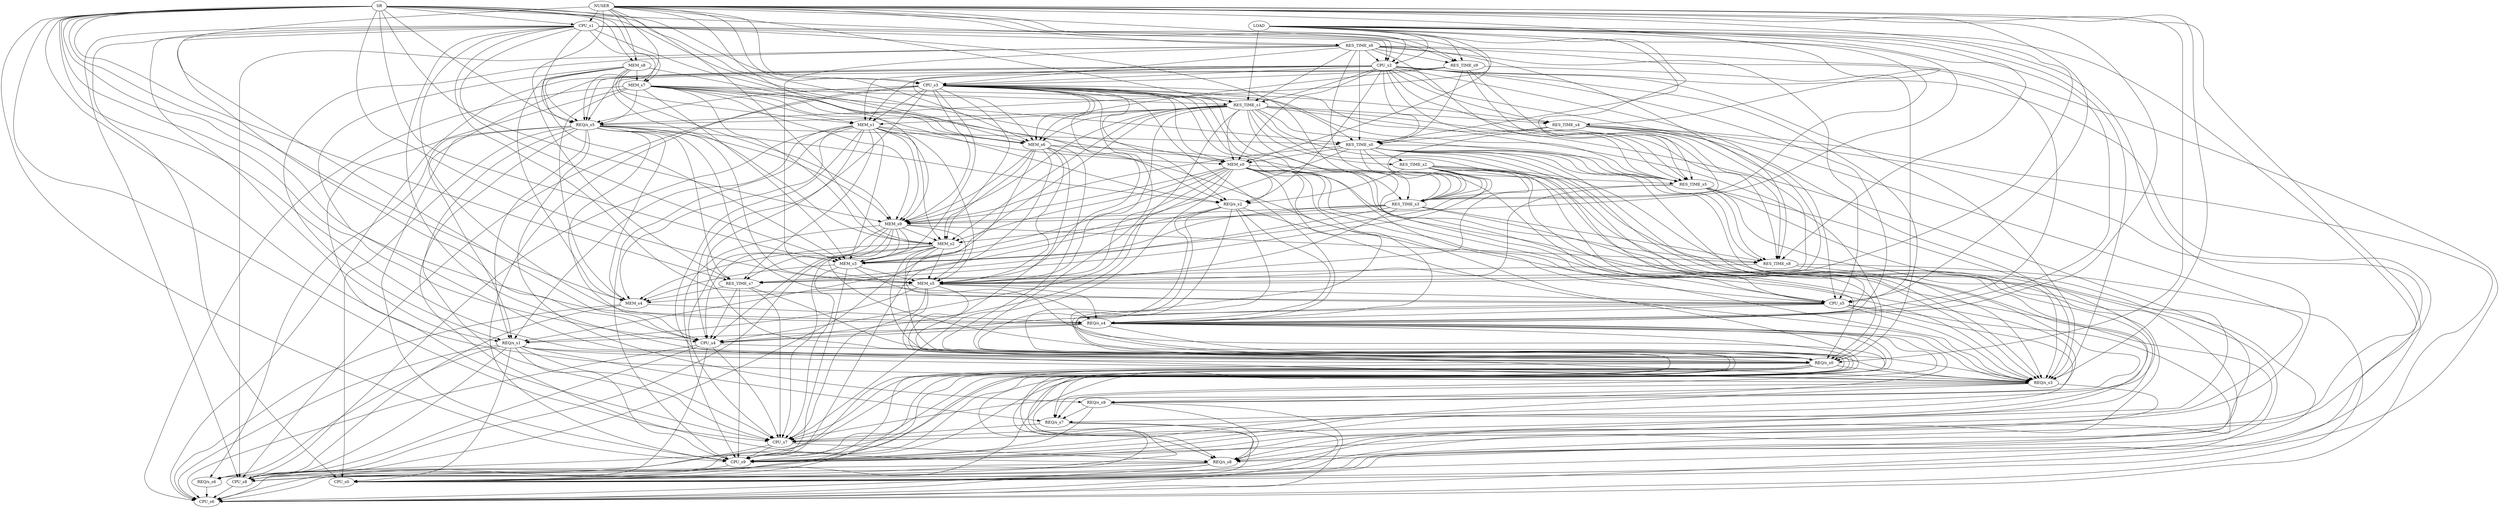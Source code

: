 strict digraph "" {
	NUSER -> "REQ/s_s0"	[weight=2.2177841056753334];
	NUSER -> MEM_s0	[weight=-1.2747193111444188];
	NUSER -> RES_TIME_s1	[weight=-0.14829058179616955];
	NUSER -> CPU_s1	[weight=5.7666785049890095];
	NUSER -> CPU_s2	[weight=-0.17854183767175394];
	NUSER -> MEM_s2	[weight=0.1899107556914483];
	NUSER -> "REQ/s_s3"	[weight=0.48429213781678077];
	NUSER -> CPU_s3	[weight=2.306646858964407];
	NUSER -> "REQ/s_s4"	[weight=0.41349780349111476];
	NUSER -> RES_TIME_s4	[weight=-0.04011888365649222];
	NUSER -> CPU_s4	[weight=-0.373261886006937];
	NUSER -> "REQ/s_s5"	[weight=1.2298603046655194];
	NUSER -> CPU_s5	[weight=-0.48467389024687374];
	NUSER -> MEM_s5	[weight=-0.728876091517304];
	NUSER -> RES_TIME_s6	[weight=0.014296457010995729];
	NUSER -> MEM_s6	[weight=0.4285312941435116];
	NUSER -> RES_TIME_s7	[weight=0.0014586406484852574];
	NUSER -> "REQ/s_s8"	[weight=0.011498619302462987];
	NUSER -> MEM_s8	[weight=0.009097017870229455];
	NUSER -> RES_TIME_s9	[weight=-0.00225099755743305];
	NUSER -> MEM_s9	[weight=-1.1957779220239848];
	LOAD -> RES_TIME_s0	[weight=0.5376953857042445];
	LOAD -> RES_TIME_s1	[weight=-0.3762316409957909];
	LOAD -> CPU_s2	[weight=-0.4922774685080743];
	LOAD -> "REQ/s_s3"	[weight=0.3798605882586395];
	LOAD -> RES_TIME_s3	[weight=-0.004053574679977191];
	LOAD -> "REQ/s_s4"	[weight=0.2490829168777514];
	LOAD -> "REQ/s_s5"	[weight=-2.096158266239108];
	LOAD -> RES_TIME_s5	[weight=0.006568200656935836];
	LOAD -> "REQ/s_s8"	[weight=0.197554405636472];
	LOAD -> RES_TIME_s8	[weight=0.01528761923871828];
	LOAD -> RES_TIME_s9	[weight=-0.027460552480079933];
	LOAD -> CPU_s9	[weight=-0.1736236362813593];
	LOAD -> MEM_s9	[weight=0.15181692261569352];
	SR -> "REQ/s_s0"	[weight=-0.14543335452591621];
	SR -> MEM_s0	[weight=-0.4021481337861982];
	SR -> CPU_s1	[weight=0.9110382513661198];
	SR -> CPU_s2	[weight=-0.08521675179117191];
	SR -> "REQ/s_s3"	[weight=0.03227815660043897];
	SR -> CPU_s3	[weight=0.345241881787659];
	SR -> MEM_s3	[weight=-0.027484193950372996];
	SR -> "REQ/s_s4"	[weight=0.06962160707978934];
	SR -> CPU_s4	[weight=-0.08780746501768452];
	SR -> MEM_s4	[weight=0.4972375696894957];
	SR -> "REQ/s_s5"	[weight=0.15415553191326564];
	SR -> MEM_s5	[weight=-0.16338217027681307];
	SR -> MEM_s6	[weight=-0.07605961364040023];
	SR -> RES_TIME_s7	[weight=-0.004207375956620185];
	SR -> CPU_s7	[weight=-0.02475945039380048];
	SR -> MEM_s7	[weight=0.31662593820910967];
	SR -> MEM_s8	[weight=0.021549281521959094];
	SR -> CPU_s9	[weight=0.06557914881679516];
	SR -> MEM_s9	[weight=-0.09463999381982732];
	"REQ/s_s0" -> CPU_s0	[weight=0.35908499767134394];
	"REQ/s_s0" -> "REQ/s_s3"	[weight=-0.08356565994502203];
	"REQ/s_s0" -> "REQ/s_s6"	[weight=-0.0003816679474494128];
	"REQ/s_s0" -> CPU_s6	[weight=-0.06123227598887623];
	"REQ/s_s0" -> "REQ/s_s7"	[weight=-0.0002534690573259557];
	"REQ/s_s0" -> CPU_s7	[weight=-0.03660973115518969];
	"REQ/s_s0" -> CPU_s8	[weight=-0.06502651085995059];
	"REQ/s_s0" -> CPU_s9	[weight=-0.09181635785507906];
	RES_TIME_s0 -> "REQ/s_s0"	[weight=-0.43080948202639435];
	RES_TIME_s0 -> CPU_s0	[weight=0.7526589061497866];
	RES_TIME_s0 -> MEM_s0	[weight=0.23567348177909675];
	RES_TIME_s0 -> RES_TIME_s2	[weight=0.040766051738103735];
	RES_TIME_s0 -> RES_TIME_s3	[weight=0.007886461004470137];
	RES_TIME_s0 -> MEM_s3	[weight=-0.011199914550243557];
	RES_TIME_s0 -> RES_TIME_s5	[weight=0.005414251259718943];
	RES_TIME_s0 -> CPU_s7	[weight=-0.06815200437251001];
	RES_TIME_s0 -> RES_TIME_s8	[weight=0.00716324235360084];
	RES_TIME_s0 -> CPU_s8	[weight=-0.06732109201429748];
	RES_TIME_s0 -> "REQ/s_s9"	[weight=-0.0010208454499458508];
	RES_TIME_s0 -> CPU_s9	[weight=-0.06400592663884752];
	RES_TIME_s0 -> MEM_s9	[weight=0.5015766052168779];
	MEM_s0 -> "REQ/s_s0"	[weight=-0.27441692792773115];
	MEM_s0 -> CPU_s0	[weight=0.035205945679367634];
	MEM_s0 -> "REQ/s_s2"	[weight=0.006472828634452064];
	MEM_s0 -> MEM_s2	[weight=0.5164858981473283];
	MEM_s0 -> "REQ/s_s3"	[weight=0.008326260223033954];
	MEM_s0 -> MEM_s3	[weight=0.03929352431513933];
	MEM_s0 -> "REQ/s_s4"	[weight=0.08167098640876286];
	MEM_s0 -> CPU_s4	[weight=0.11518039509396849];
	MEM_s0 -> RES_TIME_s5	[weight=0.0005026202169454708];
	MEM_s0 -> CPU_s5	[weight=0.02938475098081507];
	MEM_s0 -> MEM_s5	[weight=-0.32318703053702386];
	MEM_s0 -> CPU_s7	[weight=0.16885674230873166];
	MEM_s0 -> CPU_s9	[weight=0.037852373622774424];
	MEM_s0 -> MEM_s9	[weight=-0.4075980310830293];
	"REQ/s_s1" -> "REQ/s_s0"	[weight=-1.2377753550990331];
	"REQ/s_s1" -> CPU_s0	[weight=-1.9330254167380043];
	"REQ/s_s1" -> "REQ/s_s3"	[weight=-0.16743013112897095];
	"REQ/s_s1" -> "REQ/s_s6"	[weight=0.5791205247794549];
	"REQ/s_s1" -> CPU_s6	[weight=-0.28851149999998366];
	"REQ/s_s1" -> "REQ/s_s7"	[weight=0.13230311214127333];
	"REQ/s_s1" -> CPU_s7	[weight=-0.3553848851182485];
	"REQ/s_s1" -> CPU_s8	[weight=-0.23470983226689285];
	"REQ/s_s1" -> CPU_s9	[weight=-0.25445881910156526];
	RES_TIME_s1 -> "REQ/s_s0"	[weight=-0.909225276756742];
	RES_TIME_s1 -> MEM_s0	[weight=0.7228636394216422];
	RES_TIME_s1 -> MEM_s1	[weight=0.7158289600281];
	RES_TIME_s1 -> RES_TIME_s2	[weight=0.1738567928686397];
	RES_TIME_s1 -> MEM_s2	[weight=0.06838296172859137];
	RES_TIME_s1 -> MEM_s3	[weight=-0.08161597398305337];
	RES_TIME_s1 -> "REQ/s_s4"	[weight=-0.3046049240586232];
	RES_TIME_s1 -> RES_TIME_s4	[weight=1.0565095318726236];
	RES_TIME_s1 -> CPU_s4	[weight=0.2565967371124574];
	RES_TIME_s1 -> "REQ/s_s5"	[weight=0.6315800639980745];
	RES_TIME_s1 -> RES_TIME_s5	[weight=0.005854116637392062];
	RES_TIME_s1 -> CPU_s5	[weight=0.36168397096688404];
	RES_TIME_s1 -> MEM_s5	[weight=0.44839588090073973];
	RES_TIME_s1 -> MEM_s6	[weight=-0.27915809688296656];
	RES_TIME_s1 -> CPU_s7	[weight=0.18060835422337346];
	RES_TIME_s1 -> "REQ/s_s8"	[weight=-0.1744278102536006];
	RES_TIME_s1 -> MEM_s9	[weight=0.9952429771631555];
	CPU_s1 -> "REQ/s_s0"	[weight=0.529483024037445];
	CPU_s1 -> CPU_s0	[weight=1.0557359365670802];
	CPU_s1 -> "REQ/s_s1"	[weight=0.12121006555894993];
	CPU_s1 -> "REQ/s_s2"	[weight=-0.09513205874065277];
	CPU_s1 -> CPU_s2	[weight=1.1986411287560461];
	CPU_s1 -> RES_TIME_s3	[weight=-0.0006624840027517637];
	CPU_s1 -> MEM_s3	[weight=-0.00154455198061626];
	CPU_s1 -> "REQ/s_s4"	[weight=-0.03079137077995217];
	CPU_s1 -> CPU_s4	[weight=0.683497015865295];
	CPU_s1 -> "REQ/s_s5"	[weight=-0.12536651715263591];
	CPU_s1 -> CPU_s5	[weight=0.27475082204122686];
	CPU_s1 -> RES_TIME_s6	[weight=0.0024381927995684154];
	CPU_s1 -> MEM_s7	[weight=-0.007089182272785877];
	CPU_s1 -> CPU_s8	[weight=-0.06301856848168537];
	CPU_s1 -> RES_TIME_s9	[weight=0.0005127314817812258];
	MEM_s1 -> "REQ/s_s0"	[weight=0.16069380697830526];
	MEM_s1 -> MEM_s0	[weight=1.3975688616023108];
	MEM_s1 -> "REQ/s_s1"	[weight=-0.016775990152679998];
	MEM_s1 -> MEM_s2	[weight=0.12474695064525579];
	MEM_s1 -> "REQ/s_s3"	[weight=-0.037881532619063546];
	MEM_s1 -> MEM_s3	[weight=0.038579854490323195];
	MEM_s1 -> MEM_s4	[weight=0.6504054819395662];
	MEM_s1 -> MEM_s5	[weight=0.23237442624173366];
	MEM_s1 -> MEM_s6	[weight=0.17639822199762956];
	MEM_s1 -> RES_TIME_s7	[weight=0.003752565916024821];
	MEM_s1 -> CPU_s8	[weight=-0.06258887051751899];
	MEM_s1 -> CPU_s9	[weight=-0.06808676248974098];
	MEM_s1 -> MEM_s9	[weight=0.25958603770944744];
	"REQ/s_s2" -> "REQ/s_s0"	[weight=-1.2396411961123919];
	"REQ/s_s2" -> CPU_s0	[weight=-2.154961432354329];
	"REQ/s_s2" -> "REQ/s_s1"	[weight=0.5716211344476628];
	"REQ/s_s2" -> "REQ/s_s3"	[weight=-0.14672716563400356];
	"REQ/s_s2" -> "REQ/s_s4"	[weight=0.4285790179252414];
	"REQ/s_s2" -> "REQ/s_s8"	[weight=-0.42127005098627957];
	"REQ/s_s2" -> CPU_s9	[weight=-0.15535076635432027];
	RES_TIME_s2 -> "REQ/s_s0"	[weight=-1.7971432886733538];
	RES_TIME_s2 -> "REQ/s_s2"	[weight=0.03437351803420942];
	RES_TIME_s2 -> "REQ/s_s3"	[weight=-0.4677117153752744];
	RES_TIME_s2 -> RES_TIME_s3	[weight=0.05544595634777767];
	RES_TIME_s2 -> MEM_s3	[weight=0.4830123277024673];
	RES_TIME_s2 -> MEM_s5	[weight=-1.961220706002615];
	RES_TIME_s2 -> CPU_s6	[weight=0.7030563845137023];
	RES_TIME_s2 -> RES_TIME_s7	[weight=0.05649196171704826];
	RES_TIME_s2 -> CPU_s8	[weight=-0.8536888385802022];
	RES_TIME_s2 -> CPU_s9	[weight=-0.5710635994083194];
	CPU_s2 -> "REQ/s_s0"	[weight=0.7632772741827363];
	CPU_s2 -> RES_TIME_s0	[weight=0.1216756850071814];
	CPU_s2 -> CPU_s0	[weight=0.7788524394023675];
	CPU_s2 -> MEM_s0	[weight=-0.05351850995319518];
	CPU_s2 -> "REQ/s_s1"	[weight=-0.10214491335165707];
	CPU_s2 -> RES_TIME_s1	[weight=-0.02533158270834105];
	CPU_s2 -> MEM_s1	[weight=-0.05179555800731195];
	CPU_s2 -> "REQ/s_s2"	[weight=0.059491287054580816];
	CPU_s2 -> "REQ/s_s3"	[weight=-0.1528318637795446];
	CPU_s2 -> CPU_s3	[weight=0.11597909714554833];
	CPU_s2 -> "REQ/s_s4"	[weight=-0.0901557903725654];
	CPU_s2 -> RES_TIME_s4	[weight=-0.00359804233462184];
	CPU_s2 -> "REQ/s_s5"	[weight=-0.2434014782194247];
	CPU_s2 -> RES_TIME_s5	[weight=-0.00033889961623059794];
	CPU_s2 -> CPU_s5	[weight=-0.12366153250235706];
	CPU_s2 -> MEM_s5	[weight=-0.018924802688256914];
	CPU_s2 -> CPU_s6	[weight=0.08518049152486987];
	CPU_s2 -> MEM_s6	[weight=0.03122175304110643];
	CPU_s2 -> RES_TIME_s8	[weight=-0.000595728261164552];
	MEM_s2 -> "REQ/s_s0"	[weight=0.09008405669437314];
	MEM_s2 -> MEM_s3	[weight=-0.058064631216386275];
	MEM_s2 -> "REQ/s_s4"	[weight=-0.0899869688226481];
	MEM_s2 -> CPU_s4	[weight=-0.07681548949918005];
	MEM_s2 -> MEM_s4	[weight=-0.17367383153180416];
	MEM_s2 -> MEM_s5	[weight=0.5621156095974194];
	MEM_s2 -> CPU_s7	[weight=-0.21233255754696723];
	MEM_s2 -> "REQ/s_s8"	[weight=-0.0019091125374264828];
	"REQ/s_s3" -> "REQ/s_s7"	[weight=0.5895209354915889];
	"REQ/s_s3" -> "REQ/s_s8"	[weight=0.6975420774776974];
	"REQ/s_s3" -> "REQ/s_s9"	[weight=0.41895155835922204];
	"REQ/s_s3" -> CPU_s9	[weight=-0.1466945797168171];
	RES_TIME_s3 -> MEM_s2	[weight=-1.6120302720046928];
	RES_TIME_s3 -> "REQ/s_s3"	[weight=-4.989768840093372];
	RES_TIME_s3 -> MEM_s3	[weight=-0.2474500028424409];
	RES_TIME_s3 -> MEM_s5	[weight=-4.039220395483353];
	RES_TIME_s3 -> RES_TIME_s7	[weight=0.18086216441252506];
	RES_TIME_s3 -> RES_TIME_s8	[weight=0.10926052449855148];
	RES_TIME_s3 -> MEM_s9	[weight=-12.688828232453274];
	CPU_s3 -> "REQ/s_s0"	[weight=-0.49202538608390356];
	CPU_s3 -> RES_TIME_s0	[weight=-0.4494318921847178];
	CPU_s3 -> MEM_s0	[weight=0.5531188557164047];
	CPU_s3 -> RES_TIME_s1	[weight=0.13324053771693214];
	CPU_s3 -> MEM_s1	[weight=0.2584054220220104];
	CPU_s3 -> "REQ/s_s2"	[weight=0.07775013179204393];
	CPU_s3 -> MEM_s2	[weight=-0.07480967422562901];
	CPU_s3 -> "REQ/s_s3"	[weight=0.7469304099189984];
	CPU_s3 -> RES_TIME_s3	[weight=0.0015218038515375345];
	CPU_s3 -> MEM_s3	[weight=0.007052850058040655];
	CPU_s3 -> "REQ/s_s4"	[weight=0.1884652483781416];
	CPU_s3 -> RES_TIME_s4	[weight=0.022567911488949474];
	CPU_s3 -> CPU_s4	[weight=0.16711195544321458];
	CPU_s3 -> "REQ/s_s5"	[weight=1.0049343837684468];
	CPU_s3 -> RES_TIME_s5	[weight=0.0008236977670455503];
	CPU_s3 -> CPU_s5	[weight=0.591711093696978];
	CPU_s3 -> MEM_s5	[weight=0.25999645597745663];
	CPU_s3 -> MEM_s6	[weight=-0.20390391649899003];
	CPU_s3 -> RES_TIME_s8	[weight=0.001719269172753557];
	CPU_s3 -> CPU_s8	[weight=0.1376727379042869];
	CPU_s3 -> CPU_s9	[weight=0.24223726834920606];
	CPU_s3 -> MEM_s9	[weight=0.30225708339195956];
	MEM_s3 -> "REQ/s_s3"	[weight=-0.22774166257861486];
	MEM_s3 -> MEM_s4	[weight=2.5939408585541286];
	MEM_s3 -> MEM_s5	[weight=-0.68996453592302];
	MEM_s3 -> CPU_s7	[weight=-0.298923756346243];
	MEM_s3 -> CPU_s9	[weight=0.403455013399589];
	"REQ/s_s4" -> "REQ/s_s0"	[weight=-0.711044507685892];
	"REQ/s_s4" -> "REQ/s_s1"	[weight=0.2712994107096705];
	"REQ/s_s4" -> "REQ/s_s3"	[weight=0.5098333956186345];
	"REQ/s_s4" -> CPU_s4	[weight=2.0119120377677326];
	"REQ/s_s4" -> CPU_s6	[weight=-0.1950031314435521];
	"REQ/s_s4" -> "REQ/s_s7"	[weight=0.11336378685697904];
	"REQ/s_s4" -> CPU_s8	[weight=-0.3689536782077724];
	"REQ/s_s4" -> "REQ/s_s9"	[weight=0.4002835732028439];
	"REQ/s_s4" -> CPU_s9	[weight=-0.10058223330894953];
	RES_TIME_s4 -> RES_TIME_s0	[weight=-0.9830883684098177];
	RES_TIME_s4 -> CPU_s0	[weight=0.031158499143628227];
	RES_TIME_s4 -> "REQ/s_s3"	[weight=-0.2986039268450597];
	RES_TIME_s4 -> RES_TIME_s3	[weight=0.0025078757247678075];
	RES_TIME_s4 -> CPU_s6	[weight=0.17525356708247994];
	RES_TIME_s4 -> RES_TIME_s7	[weight=0.00784343116869622];
	RES_TIME_s4 -> RES_TIME_s8	[weight=0.008554644699603431];
	RES_TIME_s4 -> CPU_s9	[weight=0.20873324538802124];
	CPU_s4 -> CPU_s0	[weight=0.28896339923330316];
	CPU_s4 -> "REQ/s_s3"	[weight=0.08980600041859371];
	CPU_s4 -> CPU_s6	[weight=0.015452719472573928];
	CPU_s4 -> CPU_s7	[weight=0.1323478559999247];
	CPU_s4 -> CPU_s8	[weight=0.24601959340366775];
	MEM_s4 -> "REQ/s_s4"	[weight=-0.08107614263611335];
	MEM_s4 -> CPU_s6	[weight=-0.02533279282867816];
	MEM_s4 -> CPU_s8	[weight=0.046833870330908106];
	"REQ/s_s5" -> RES_TIME_s0	[weight=0.2247475826807701];
	"REQ/s_s5" -> CPU_s0	[weight=1.9048628179492586];
	"REQ/s_s5" -> "REQ/s_s1"	[weight=0.15352714743675694];
	"REQ/s_s5" -> "REQ/s_s2"	[weight=0.9515873081268906];
	"REQ/s_s5" -> CPU_s4	[weight=-1.223872537411993];
	"REQ/s_s5" -> MEM_s4	[weight=0.0155632229887335];
	"REQ/s_s5" -> CPU_s5	[weight=1.5270179580700765];
	"REQ/s_s5" -> MEM_s5	[weight=0.04256729029903322];
	"REQ/s_s5" -> "REQ/s_s6"	[weight=0.7272722050837399];
	"REQ/s_s5" -> RES_TIME_s7	[weight=-0.0020319997726953227];
	"REQ/s_s5" -> CPU_s7	[weight=-0.18908561082074482];
	"REQ/s_s5" -> "REQ/s_s8"	[weight=-0.295567269294493];
	"REQ/s_s5" -> "REQ/s_s9"	[weight=0.1798666267767763];
	"REQ/s_s5" -> CPU_s9	[weight=-0.2677571039988944];
	"REQ/s_s5" -> MEM_s9	[weight=0.14059170435860283];
	RES_TIME_s5 -> "REQ/s_s3"	[weight=1.5683733038356529];
	RES_TIME_s5 -> RES_TIME_s3	[weight=0.12523946476207073];
	RES_TIME_s5 -> MEM_s5	[weight=5.578382453095988];
	RES_TIME_s5 -> "REQ/s_s7"	[weight=-0.014109462660497394];
	RES_TIME_s5 -> CPU_s7	[weight=-4.074213106499797];
	RES_TIME_s5 -> RES_TIME_s8	[weight=0.20864935783790753];
	CPU_s5 -> "REQ/s_s0"	[weight=-0.12046083095316906];
	CPU_s5 -> CPU_s0	[weight=-1.3783148086551824];
	CPU_s5 -> "REQ/s_s3"	[weight=-0.17968836448408965];
	CPU_s5 -> "REQ/s_s4"	[weight=0.17478160048038854];
	CPU_s5 -> CPU_s4	[weight=0.7994095966977968];
	CPU_s5 -> CPU_s9	[weight=0.26288048003607994];
	MEM_s5 -> CPU_s0	[weight=-0.4670976558215315];
	MEM_s5 -> "REQ/s_s1"	[weight=0.01949945600314716];
	MEM_s5 -> "REQ/s_s4"	[weight=0.12125895683054133];
	MEM_s5 -> MEM_s4	[weight=0.3145273427295565];
	MEM_s5 -> CPU_s5	[weight=0.08196850345902348];
	MEM_s5 -> CPU_s7	[weight=0.2130701737357604];
	MEM_s5 -> CPU_s8	[weight=0.06330927681837918];
	"REQ/s_s6" -> CPU_s6	[weight=1.2075588258340746];
	RES_TIME_s6 -> RES_TIME_s0	[weight=22.689986949625794];
	RES_TIME_s6 -> CPU_s0	[weight=-29.996696745879007];
	RES_TIME_s6 -> "REQ/s_s1"	[weight=0.20009359465476534];
	RES_TIME_s6 -> RES_TIME_s1	[weight=3.0802322871549936];
	RES_TIME_s6 -> CPU_s2	[weight=1.8956332633161204];
	RES_TIME_s6 -> RES_TIME_s3	[weight=0.22082265691638334];
	RES_TIME_s6 -> CPU_s3	[weight=-2.72739197935204];
	RES_TIME_s6 -> "REQ/s_s4"	[weight=-1.6062378220659361];
	RES_TIME_s6 -> RES_TIME_s5	[weight=0.42106591076027117];
	RES_TIME_s6 -> CPU_s5	[weight=1.0531310338549318];
	RES_TIME_s6 -> MEM_s5	[weight=6.948314074636831];
	RES_TIME_s6 -> RES_TIME_s8	[weight=0.36347359029777443];
	RES_TIME_s6 -> CPU_s8	[weight=2.4872700816801894];
	RES_TIME_s6 -> RES_TIME_s9	[weight=1.0101532656850467];
	MEM_s6 -> "REQ/s_s0"	[weight=0.11733059068567964];
	MEM_s6 -> CPU_s0	[weight=0.4630641668206252];
	MEM_s6 -> MEM_s2	[weight=0.3956052609938338];
	MEM_s6 -> RES_TIME_s3	[weight=0.0004060595752402446];
	MEM_s6 -> CPU_s5	[weight=-0.11134963763709155];
	MEM_s6 -> MEM_s5	[weight=-0.14682656430370744];
	MEM_s6 -> CPU_s8	[weight=-0.020736807913001788];
	MEM_s6 -> CPU_s9	[weight=-0.06775767117741106];
	MEM_s6 -> MEM_s9	[weight=0.6416744192900816];
	"REQ/s_s7" -> CPU_s6	[weight=-0.2854325264679487];
	"REQ/s_s7" -> CPU_s7	[weight=2.049806621370439];
	"REQ/s_s7" -> "REQ/s_s8"	[weight=0.5963586206273814];
	RES_TIME_s7 -> "REQ/s_s0"	[weight=-8.297552007408795];
	RES_TIME_s7 -> CPU_s4	[weight=2.910673121353466];
	RES_TIME_s7 -> MEM_s4	[weight=0.4474036683975306];
	RES_TIME_s7 -> CPU_s7	[weight=6.143915140472033];
	RES_TIME_s7 -> CPU_s9	[weight=2.346616725817741];
	CPU_s7 -> CPU_s6	[weight=0.10737146910138655];
	CPU_s7 -> "REQ/s_s8"	[weight=0.026073795605055294];
	CPU_s7 -> CPU_s9	[weight=0.3762271660287443];
	MEM_s7 -> RES_TIME_s0	[weight=-0.025441400251002833];
	MEM_s7 -> MEM_s0	[weight=-0.6365650106302175];
	MEM_s7 -> RES_TIME_s1	[weight=0.00931643914689087];
	MEM_s7 -> MEM_s1	[weight=1.5161636211597391];
	MEM_s7 -> "REQ/s_s2"	[weight=-0.010514777354072413];
	MEM_s7 -> MEM_s2	[weight=0.21633401011128336];
	MEM_s7 -> MEM_s3	[weight=0.039882619904059446];
	MEM_s7 -> MEM_s4	[weight=0.2830772815016809];
	MEM_s7 -> "REQ/s_s5"	[weight=-0.07828731197223293];
	MEM_s7 -> RES_TIME_s5	[weight=0.0002065920229575302];
	MEM_s7 -> CPU_s6	[weight=0.038482300136413176];
	MEM_s7 -> MEM_s6	[weight=0.7358081027367962];
	MEM_s7 -> CPU_s7	[weight=-0.033976158292571806];
	MEM_s7 -> MEM_s9	[weight=0.3476478601811125];
	"REQ/s_s8" -> CPU_s0	[weight=0.17008803016134388];
	"REQ/s_s8" -> "REQ/s_s6"	[weight=-0.30576505387651015];
	"REQ/s_s8" -> CPU_s6	[weight=-0.13073234378693135];
	"REQ/s_s8" -> CPU_s8	[weight=0.7933767608378443];
	RES_TIME_s8 -> "REQ/s_s3"	[weight=1.769567126989024];
	RES_TIME_s8 -> CPU_s6	[weight=-2.2488915968990324];
	RES_TIME_s8 -> RES_TIME_s7	[weight=0.8190472398885337];
	CPU_s8 -> CPU_s6	[weight=0.2027048668970828];
	MEM_s8 -> "REQ/s_s0"	[weight=-1.3897188547740265];
	MEM_s8 -> MEM_s1	[weight=-2.981894606667188];
	MEM_s8 -> MEM_s2	[weight=-0.9053565631118873];
	MEM_s8 -> MEM_s3	[weight=0.8092770841051271];
	MEM_s8 -> MEM_s4	[weight=-2.1770366842018767];
	MEM_s8 -> "REQ/s_s5"	[weight=0.6491378693454007];
	MEM_s8 -> MEM_s6	[weight=0.9526249522667956];
	MEM_s8 -> MEM_s7	[weight=8.903594909216075];
	MEM_s8 -> MEM_s9	[weight=0.5621672971181016];
	"REQ/s_s9" -> CPU_s6	[weight=-0.10578130208066899];
	"REQ/s_s9" -> "REQ/s_s7"	[weight=0.16480459782939605];
	"REQ/s_s9" -> "REQ/s_s8"	[weight=0.36048125798898106];
	"REQ/s_s9" -> CPU_s9	[weight=1.3115507626609033];
	RES_TIME_s9 -> RES_TIME_s0	[weight=14.70454532147622];
	RES_TIME_s9 -> MEM_s1	[weight=4.662899220074495];
	RES_TIME_s9 -> RES_TIME_s3	[weight=0.20989158571317298];
	RES_TIME_s9 -> CPU_s3	[weight=-13.474997489707471];
	RES_TIME_s9 -> "REQ/s_s5"	[weight=-6.917266242570615];
	RES_TIME_s9 -> RES_TIME_s5	[weight=0.3816734232510365];
	RES_TIME_s9 -> CPU_s5	[weight=2.0612089735300176];
	RES_TIME_s9 -> MEM_s6	[weight=-3.413080409167542];
	CPU_s9 -> CPU_s6	[weight=0.20654199251777872];
	MEM_s9 -> MEM_s2	[weight=0.09628002901487896];
	MEM_s9 -> "REQ/s_s3"	[weight=0.05822649966586621];
	MEM_s9 -> MEM_s3	[weight=-0.030816479812804082];
	MEM_s9 -> CPU_s4	[weight=0.006452174407431843];
	MEM_s9 -> MEM_s5	[weight=0.6642819857784372];
	MEM_s9 -> RES_TIME_s7	[weight=-0.005419760487520354];
	MEM_s9 -> CPU_s7	[weight=-0.06856878475452058];
	MEM_s9 -> RES_TIME_s8	[weight=-0.0004833069002097845];
	MEM_s9 -> CPU_s8	[weight=-0.05983675189375218];
	MEM_s9 -> CPU_s9	[weight=0.06206685982852454];
}
